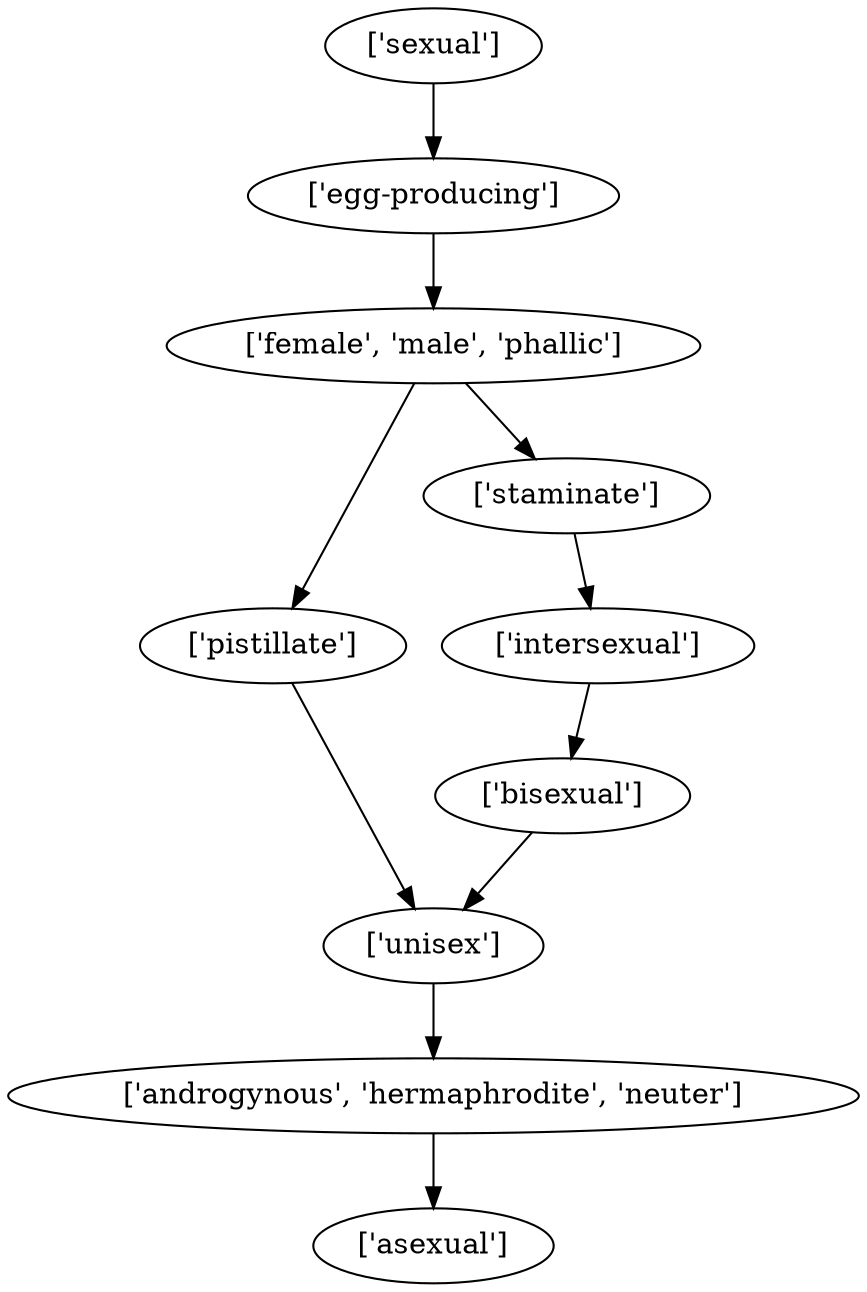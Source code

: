 strict digraph  {
	"['intersexual']" -> "['bisexual']";
	"['bisexual']" -> "['unisex']";
	"['androgynous', 'hermaphrodite', 'neuter']" -> "['asexual']";
	"['sexual']" -> "['egg-producing']";
	"['egg-producing']" -> "['female', 'male', 'phallic']";
	"['pistillate']" -> "['unisex']";
	"['unisex']" -> "['androgynous', 'hermaphrodite', 'neuter']";
	"['female', 'male', 'phallic']" -> "['pistillate']";
	"['female', 'male', 'phallic']" -> "['staminate']";
	"['staminate']" -> "['intersexual']";
}
